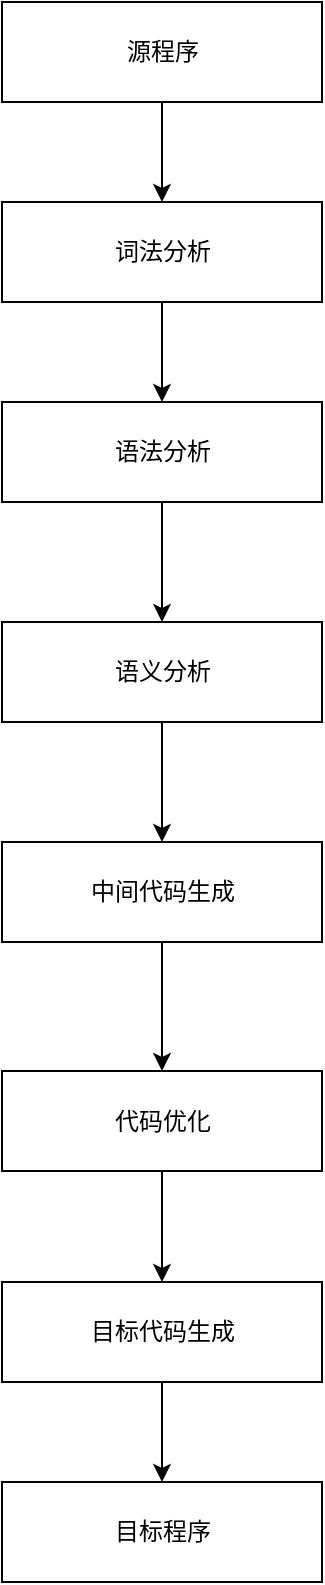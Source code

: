 <mxfile>
    <diagram id="zcnj20J8Y57zZFGbReKm" name="编译的各个阶段">
        <mxGraphModel dx="1334" dy="784" grid="1" gridSize="10" guides="1" tooltips="1" connect="1" arrows="1" fold="1" page="1" pageScale="1" pageWidth="827" pageHeight="1169" math="0" shadow="0">
            <root>
                <mxCell id="0"/>
                <mxCell id="1" parent="0"/>
                <mxCell id="12" style="edgeStyle=none;html=1;exitX=0.5;exitY=1;exitDx=0;exitDy=0;" edge="1" parent="1" source="2" target="4">
                    <mxGeometry relative="1" as="geometry"/>
                </mxCell>
                <mxCell id="2" value="词法分析" style="html=1;dashed=0;rounded=0;absoluteArcSize=1;arcSize=20;verticalAlign=middle;align=center;" vertex="1" parent="1">
                    <mxGeometry x="254" y="150" width="160" height="50" as="geometry"/>
                </mxCell>
                <mxCell id="13" style="edgeStyle=none;html=1;" edge="1" parent="1" source="4" target="5">
                    <mxGeometry relative="1" as="geometry"/>
                </mxCell>
                <mxCell id="4" value="语法分析" style="html=1;dashed=0;rounded=0;absoluteArcSize=1;arcSize=20;verticalAlign=middle;align=center;" vertex="1" parent="1">
                    <mxGeometry x="254" y="250" width="160" height="50" as="geometry"/>
                </mxCell>
                <mxCell id="14" style="edgeStyle=none;html=1;exitX=0.5;exitY=1;exitDx=0;exitDy=0;" edge="1" parent="1" source="5" target="6">
                    <mxGeometry relative="1" as="geometry"/>
                </mxCell>
                <mxCell id="5" value="语义分析" style="html=1;dashed=0;rounded=0;absoluteArcSize=1;arcSize=20;verticalAlign=middle;align=center;" vertex="1" parent="1">
                    <mxGeometry x="254" y="360" width="160" height="50" as="geometry"/>
                </mxCell>
                <mxCell id="15" style="edgeStyle=none;html=1;exitX=0.5;exitY=1;exitDx=0;exitDy=0;" edge="1" parent="1" source="6" target="7">
                    <mxGeometry relative="1" as="geometry"/>
                </mxCell>
                <mxCell id="6" value="中间代码生成" style="html=1;dashed=0;rounded=0;absoluteArcSize=1;arcSize=20;verticalAlign=middle;align=center;" vertex="1" parent="1">
                    <mxGeometry x="254" y="470" width="160" height="50" as="geometry"/>
                </mxCell>
                <mxCell id="17" style="edgeStyle=none;html=1;" edge="1" parent="1" source="7" target="8">
                    <mxGeometry relative="1" as="geometry"/>
                </mxCell>
                <mxCell id="7" value="代码优化" style="html=1;dashed=0;rounded=0;absoluteArcSize=1;arcSize=20;verticalAlign=middle;align=center;" vertex="1" parent="1">
                    <mxGeometry x="254" y="584.5" width="160" height="50" as="geometry"/>
                </mxCell>
                <mxCell id="18" style="edgeStyle=none;html=1;exitX=0.5;exitY=1;exitDx=0;exitDy=0;entryX=0.5;entryY=0;entryDx=0;entryDy=0;" edge="1" parent="1" source="8" target="10">
                    <mxGeometry relative="1" as="geometry"/>
                </mxCell>
                <mxCell id="8" value="目标代码生成" style="html=1;dashed=0;rounded=0;absoluteArcSize=1;arcSize=20;verticalAlign=middle;align=center;" vertex="1" parent="1">
                    <mxGeometry x="254" y="690" width="160" height="50" as="geometry"/>
                </mxCell>
                <mxCell id="11" style="edgeStyle=none;html=1;exitX=0.5;exitY=1;exitDx=0;exitDy=0;" edge="1" parent="1" source="9" target="2">
                    <mxGeometry relative="1" as="geometry"/>
                </mxCell>
                <mxCell id="9" value="源程序" style="html=1;dashed=0;rounded=0;absoluteArcSize=1;arcSize=20;verticalAlign=middle;align=center;strokeWidth=1;" vertex="1" parent="1">
                    <mxGeometry x="254" y="50" width="160" height="50" as="geometry"/>
                </mxCell>
                <mxCell id="10" value="目标程序" style="html=1;dashed=0;rounded=0;absoluteArcSize=1;arcSize=20;verticalAlign=middle;align=center;strokeWidth=1;" vertex="1" parent="1">
                    <mxGeometry x="254" y="790" width="160" height="50" as="geometry"/>
                </mxCell>
            </root>
        </mxGraphModel>
    </diagram>
</mxfile>